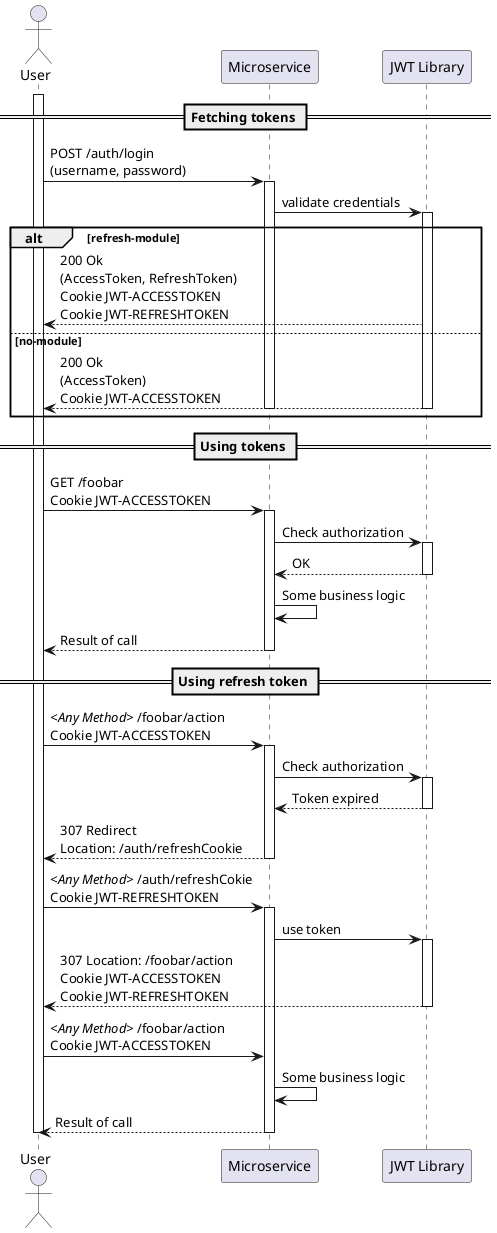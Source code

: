 @startuml

actor "User" as u
participant "Microservice" as ms
participant "JWT Library" as jwtl

== Fetching tokens ==
activate u
u -> ms: POST /auth/login\n(username, password)
activate ms
ms -> jwtl: validate credentials
activate jwtl

alt refresh-module
jwtl --> u: 200 Ok\n(AccessToken, RefreshToken)\nCookie JWT-ACCESSTOKEN\nCookie JWT-REFRESHTOKEN
else no-module
jwtl --> u: 200 Ok\n(AccessToken)\nCookie JWT-ACCESSTOKEN
deactivate jwtl
deactivate ms
end


== Using tokens ==
u -> ms: GET /foobar\nCookie JWT-ACCESSTOKEN
activate ms
ms -> jwtl: Check authorization
activate jwtl
jwtl --> ms: OK
deactivate jwtl
ms -> ms: Some business logic
ms --> u: Result of call
deactivate jwtl
deactivate ms

== Using refresh token ==
u -> ms: //<Any Method>// /foobar/action\nCookie JWT-ACCESSTOKEN
activate ms
ms -> jwtl: Check authorization
activate jwtl
jwtl --> ms: Token expired
deactivate jwtl

ms --> u: 307 Redirect\nLocation: /auth/refreshCookie
deactivate ms
u -> ms: //<Any Method>// /auth/refreshCokie\nCookie JWT-REFRESHTOKEN
activate ms
ms -> jwtl: use token
activate jwtl
jwtl --> u: 307 Location: /foobar/action\nCookie JWT-ACCESSTOKEN\nCookie JWT-REFRESHTOKEN
deactivate jwtl
u -> ms: //<Any Method>// /foobar/action\nCookie JWT-ACCESSTOKEN
ms -> ms: Some business logic
ms --> u: Result of call
deactivate ms
deactivate u

@enduml
